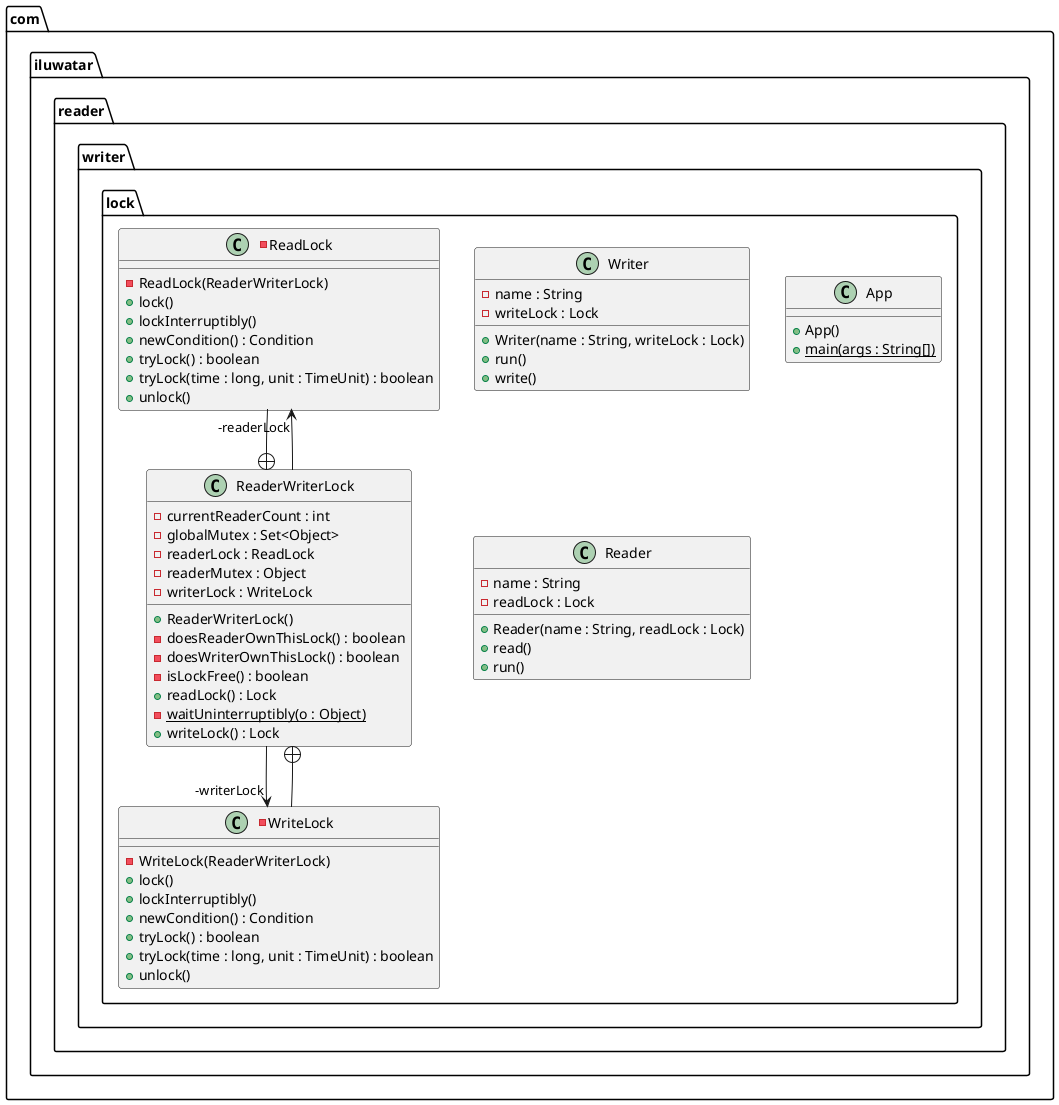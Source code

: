 @startuml
package com.iluwatar.reader.writer.lock {
  -class ReadLock {
    - ReadLock(ReaderWriterLock)
    + lock()
    + lockInterruptibly()
    + newCondition() : Condition
    + tryLock() : boolean
    + tryLock(time : long, unit : TimeUnit) : boolean
    + unlock()
  }
  class Writer {
    - name : String
    - writeLock : Lock
    + Writer(name : String, writeLock : Lock)
    + run()
    + write()
  }
  class ReaderWriterLock {
    - currentReaderCount : int
    - globalMutex : Set<Object>
    - readerLock : ReadLock
    - readerMutex : Object
    - writerLock : WriteLock
    + ReaderWriterLock()
    - doesReaderOwnThisLock() : boolean
    - doesWriterOwnThisLock() : boolean
    - isLockFree() : boolean
    + readLock() : Lock
    - waitUninterruptibly(o : Object) {static}
    + writeLock() : Lock
  }
  -class WriteLock {
    - WriteLock(ReaderWriterLock)
    + lock()
    + lockInterruptibly()
    + newCondition() : Condition
    + tryLock() : boolean
    + tryLock(time : long, unit : TimeUnit) : boolean
    + unlock()
  }
  class App {
    + App()
    + main(args : String[]) {static}
  }
  class Reader {
    - name : String
    - readLock : Lock
    + Reader(name : String, readLock : Lock)
    + read()
    + run()
  }
}
ReadLock --+ ReaderWriterLock
ReaderWriterLock -->  "-readerLock" ReadLock
ReaderWriterLock -->  "-writerLock" WriteLock
WriteLock --+ ReaderWriterLock
@enduml